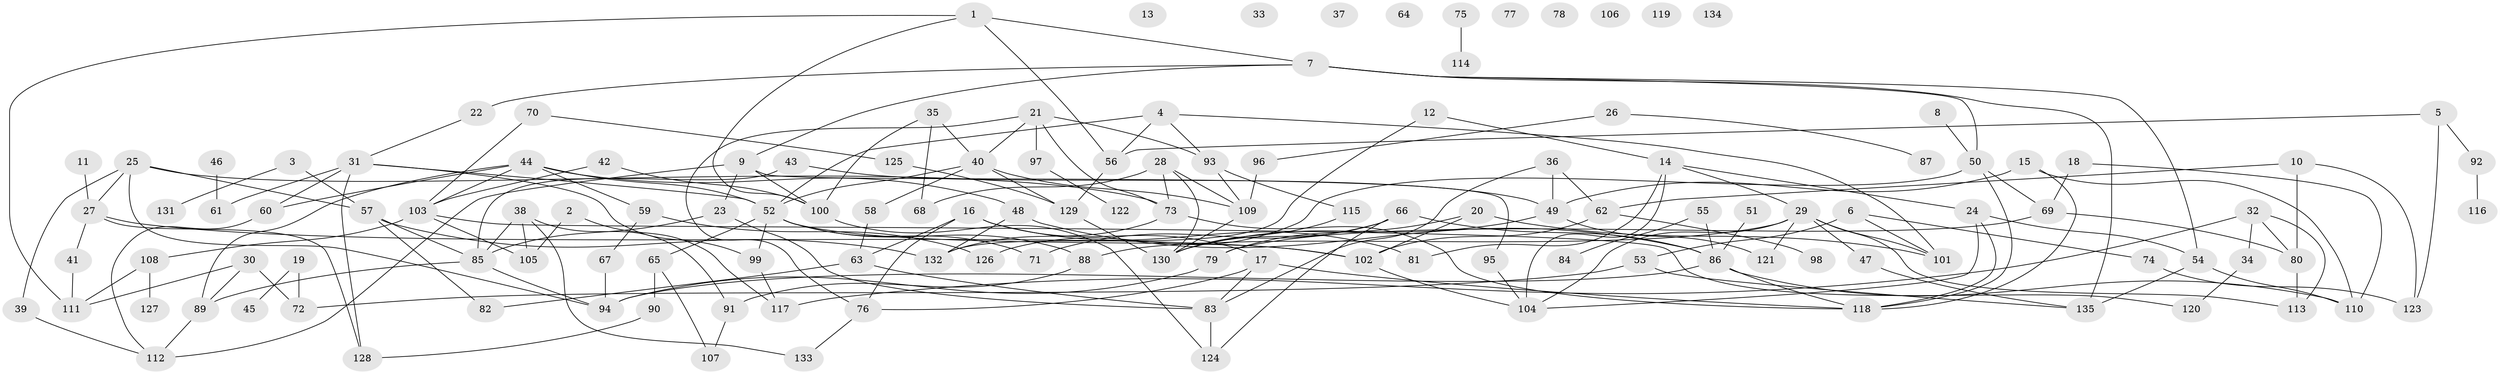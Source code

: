 // Generated by graph-tools (version 1.1) at 2025/25/03/09/25 03:25:20]
// undirected, 135 vertices, 204 edges
graph export_dot {
graph [start="1"]
  node [color=gray90,style=filled];
  1;
  2;
  3;
  4;
  5;
  6;
  7;
  8;
  9;
  10;
  11;
  12;
  13;
  14;
  15;
  16;
  17;
  18;
  19;
  20;
  21;
  22;
  23;
  24;
  25;
  26;
  27;
  28;
  29;
  30;
  31;
  32;
  33;
  34;
  35;
  36;
  37;
  38;
  39;
  40;
  41;
  42;
  43;
  44;
  45;
  46;
  47;
  48;
  49;
  50;
  51;
  52;
  53;
  54;
  55;
  56;
  57;
  58;
  59;
  60;
  61;
  62;
  63;
  64;
  65;
  66;
  67;
  68;
  69;
  70;
  71;
  72;
  73;
  74;
  75;
  76;
  77;
  78;
  79;
  80;
  81;
  82;
  83;
  84;
  85;
  86;
  87;
  88;
  89;
  90;
  91;
  92;
  93;
  94;
  95;
  96;
  97;
  98;
  99;
  100;
  101;
  102;
  103;
  104;
  105;
  106;
  107;
  108;
  109;
  110;
  111;
  112;
  113;
  114;
  115;
  116;
  117;
  118;
  119;
  120;
  121;
  122;
  123;
  124;
  125;
  126;
  127;
  128;
  129;
  130;
  131;
  132;
  133;
  134;
  135;
  1 -- 7;
  1 -- 56;
  1 -- 100;
  1 -- 111;
  2 -- 105;
  2 -- 117;
  3 -- 57;
  3 -- 131;
  4 -- 52;
  4 -- 56;
  4 -- 93;
  4 -- 101;
  5 -- 56;
  5 -- 92;
  5 -- 123;
  6 -- 53;
  6 -- 74;
  6 -- 101;
  7 -- 9;
  7 -- 22;
  7 -- 50;
  7 -- 54;
  7 -- 135;
  8 -- 50;
  9 -- 23;
  9 -- 95;
  9 -- 100;
  9 -- 112;
  10 -- 62;
  10 -- 80;
  10 -- 123;
  11 -- 27;
  12 -- 14;
  12 -- 132;
  14 -- 24;
  14 -- 29;
  14 -- 81;
  14 -- 104;
  15 -- 49;
  15 -- 110;
  15 -- 118;
  16 -- 17;
  16 -- 63;
  16 -- 76;
  16 -- 81;
  17 -- 76;
  17 -- 83;
  17 -- 118;
  18 -- 69;
  18 -- 110;
  19 -- 45;
  19 -- 72;
  20 -- 79;
  20 -- 101;
  20 -- 102;
  21 -- 40;
  21 -- 73;
  21 -- 76;
  21 -- 93;
  21 -- 97;
  22 -- 31;
  23 -- 83;
  23 -- 85;
  24 -- 54;
  24 -- 104;
  24 -- 118;
  25 -- 27;
  25 -- 39;
  25 -- 57;
  25 -- 73;
  25 -- 94;
  26 -- 87;
  26 -- 96;
  27 -- 41;
  27 -- 102;
  27 -- 128;
  28 -- 68;
  28 -- 73;
  28 -- 109;
  28 -- 130;
  29 -- 47;
  29 -- 88;
  29 -- 101;
  29 -- 104;
  29 -- 113;
  29 -- 121;
  30 -- 72;
  30 -- 89;
  30 -- 111;
  31 -- 52;
  31 -- 60;
  31 -- 61;
  31 -- 99;
  31 -- 128;
  32 -- 34;
  32 -- 80;
  32 -- 113;
  32 -- 117;
  34 -- 120;
  35 -- 40;
  35 -- 68;
  35 -- 100;
  36 -- 49;
  36 -- 62;
  36 -- 83;
  38 -- 85;
  38 -- 91;
  38 -- 105;
  38 -- 133;
  39 -- 112;
  40 -- 52;
  40 -- 58;
  40 -- 109;
  40 -- 129;
  41 -- 111;
  42 -- 100;
  42 -- 103;
  43 -- 49;
  43 -- 85;
  44 -- 48;
  44 -- 52;
  44 -- 59;
  44 -- 60;
  44 -- 89;
  44 -- 103;
  46 -- 61;
  47 -- 135;
  48 -- 86;
  48 -- 132;
  49 -- 121;
  49 -- 130;
  50 -- 69;
  50 -- 118;
  50 -- 126;
  51 -- 86;
  52 -- 65;
  52 -- 71;
  52 -- 88;
  52 -- 99;
  52 -- 102;
  53 -- 72;
  53 -- 135;
  54 -- 110;
  54 -- 135;
  55 -- 84;
  55 -- 86;
  56 -- 129;
  57 -- 82;
  57 -- 85;
  57 -- 132;
  58 -- 63;
  59 -- 67;
  59 -- 126;
  60 -- 112;
  62 -- 98;
  62 -- 102;
  63 -- 82;
  63 -- 83;
  65 -- 90;
  65 -- 107;
  66 -- 71;
  66 -- 86;
  66 -- 124;
  66 -- 130;
  67 -- 94;
  69 -- 79;
  69 -- 80;
  70 -- 103;
  70 -- 125;
  73 -- 118;
  73 -- 132;
  74 -- 123;
  75 -- 114;
  76 -- 133;
  79 -- 94;
  80 -- 113;
  83 -- 124;
  85 -- 89;
  85 -- 94;
  86 -- 94;
  86 -- 110;
  86 -- 118;
  88 -- 91;
  89 -- 112;
  90 -- 128;
  91 -- 107;
  92 -- 116;
  93 -- 109;
  93 -- 115;
  95 -- 104;
  96 -- 109;
  97 -- 122;
  99 -- 117;
  100 -- 124;
  102 -- 104;
  103 -- 105;
  103 -- 108;
  103 -- 120;
  108 -- 111;
  108 -- 127;
  109 -- 130;
  115 -- 130;
  125 -- 129;
  129 -- 130;
}

